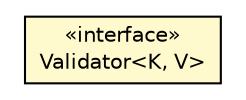 #!/usr/local/bin/dot
#
# Class diagram 
# Generated by UMLGraph version R5_6-24-gf6e263 (http://www.umlgraph.org/)
#

digraph G {
	edge [fontname="Helvetica",fontsize=10,labelfontname="Helvetica",labelfontsize=10];
	node [fontname="Helvetica",fontsize=10,shape=plaintext];
	nodesep=0.25;
	ranksep=0.5;
	// com.orientechnologies.orient.core.index.OIndexEngine.Validator<K, V>
	c2055824 [label=<<table title="com.orientechnologies.orient.core.index.OIndexEngine.Validator" border="0" cellborder="1" cellspacing="0" cellpadding="2" port="p" bgcolor="lemonChiffon" href="./OIndexEngine.Validator.html">
		<tr><td><table border="0" cellspacing="0" cellpadding="1">
<tr><td align="center" balign="center"> &#171;interface&#187; </td></tr>
<tr><td align="center" balign="center"> Validator&lt;K, V&gt; </td></tr>
		</table></td></tr>
		</table>>, URL="./OIndexEngine.Validator.html", fontname="Helvetica", fontcolor="black", fontsize=10.0];
}

